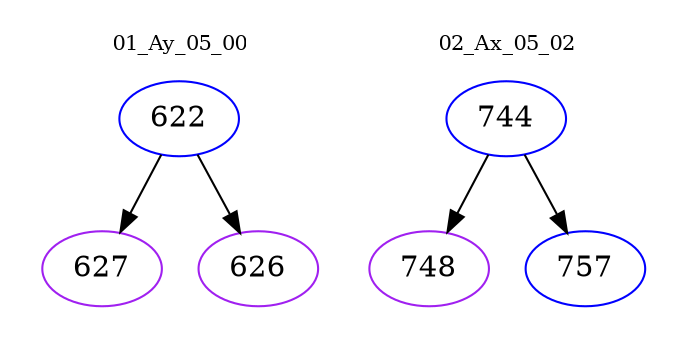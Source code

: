 digraph{
subgraph cluster_0 {
color = white
label = "01_Ay_05_00";
fontsize=10;
T0_622 [label="622", color="blue"]
T0_622 -> T0_627 [color="black"]
T0_627 [label="627", color="purple"]
T0_622 -> T0_626 [color="black"]
T0_626 [label="626", color="purple"]
}
subgraph cluster_1 {
color = white
label = "02_Ax_05_02";
fontsize=10;
T1_744 [label="744", color="blue"]
T1_744 -> T1_748 [color="black"]
T1_748 [label="748", color="purple"]
T1_744 -> T1_757 [color="black"]
T1_757 [label="757", color="blue"]
}
}
